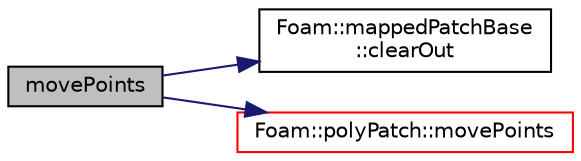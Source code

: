 digraph "movePoints"
{
  bgcolor="transparent";
  edge [fontname="Helvetica",fontsize="10",labelfontname="Helvetica",labelfontsize="10"];
  node [fontname="Helvetica",fontsize="10",shape=record];
  rankdir="LR";
  Node1 [label="movePoints",height=0.2,width=0.4,color="black", fillcolor="grey75", style="filled", fontcolor="black"];
  Node1 -> Node2 [color="midnightblue",fontsize="10",style="solid",fontname="Helvetica"];
  Node2 [label="Foam::mappedPatchBase\l::clearOut",height=0.2,width=0.4,color="black",URL="$a01450.html#af320697688df08f1438d37a86bcaf25d"];
  Node1 -> Node3 [color="midnightblue",fontsize="10",style="solid",fontname="Helvetica"];
  Node3 [label="Foam::polyPatch::movePoints",height=0.2,width=0.4,color="red",URL="$a01973.html#a84157507e4d6d6848c1a62c35a62bad4",tooltip="Correct patches after moving points. "];
}
